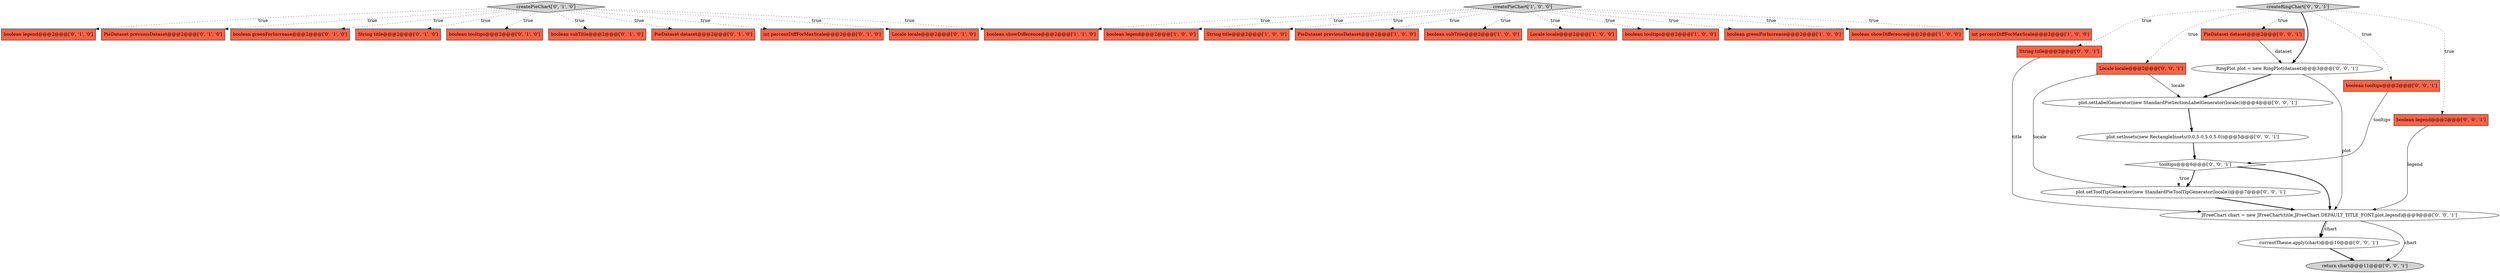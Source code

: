 digraph {
12 [style = filled, label = "boolean legend@@@2@@@['0', '1', '0']", fillcolor = tomato, shape = box image = "AAA0AAABBB2BBB"];
7 [style = filled, label = "boolean legend@@@2@@@['1', '0', '0']", fillcolor = tomato, shape = box image = "AAA0AAABBB1BBB"];
9 [style = filled, label = "String title@@@2@@@['1', '0', '0']", fillcolor = tomato, shape = box image = "AAA0AAABBB1BBB"];
25 [style = filled, label = "createRingChart['0', '0', '1']", fillcolor = lightgray, shape = diamond image = "AAA0AAABBB3BBB"];
29 [style = filled, label = "plot.setInsets(new RectangleInsets(0.0,5.0,5.0,5.0))@@@5@@@['0', '0', '1']", fillcolor = white, shape = ellipse image = "AAA0AAABBB3BBB"];
24 [style = filled, label = "String title@@@2@@@['0', '0', '1']", fillcolor = tomato, shape = box image = "AAA0AAABBB3BBB"];
21 [style = filled, label = "Locale locale@@@2@@@['0', '0', '1']", fillcolor = tomato, shape = box image = "AAA0AAABBB3BBB"];
16 [style = filled, label = "PieDataset previousDataset@@@2@@@['0', '1', '0']", fillcolor = tomato, shape = box image = "AAA0AAABBB2BBB"];
26 [style = filled, label = "currentTheme.apply(chart)@@@10@@@['0', '0', '1']", fillcolor = white, shape = ellipse image = "AAA0AAABBB3BBB"];
4 [style = filled, label = "PieDataset previousDataset@@@2@@@['1', '0', '0']", fillcolor = tomato, shape = box image = "AAA0AAABBB1BBB"];
15 [style = filled, label = "createPieChart['0', '1', '0']", fillcolor = lightgray, shape = diamond image = "AAA0AAABBB2BBB"];
8 [style = filled, label = "boolean subTitle@@@2@@@['1', '0', '0']", fillcolor = tomato, shape = box image = "AAA0AAABBB1BBB"];
20 [style = filled, label = "boolean greenForIncrease@@@2@@@['0', '1', '0']", fillcolor = tomato, shape = box image = "AAA0AAABBB2BBB"];
27 [style = filled, label = "return chart@@@11@@@['0', '0', '1']", fillcolor = lightgray, shape = ellipse image = "AAA0AAABBB3BBB"];
6 [style = filled, label = "Locale locale@@@2@@@['1', '0', '0']", fillcolor = tomato, shape = box image = "AAA0AAABBB1BBB"];
19 [style = filled, label = "String title@@@2@@@['0', '1', '0']", fillcolor = tomato, shape = box image = "AAA0AAABBB2BBB"];
0 [style = filled, label = "boolean tooltips@@@2@@@['1', '0', '0']", fillcolor = tomato, shape = box image = "AAA0AAABBB1BBB"];
13 [style = filled, label = "boolean tooltips@@@2@@@['0', '1', '0']", fillcolor = tomato, shape = box image = "AAA0AAABBB2BBB"];
2 [style = filled, label = "createPieChart['1', '0', '0']", fillcolor = lightgray, shape = diamond image = "AAA0AAABBB1BBB"];
3 [style = filled, label = "boolean greenForIncrease@@@2@@@['1', '0', '0']", fillcolor = tomato, shape = box image = "AAA0AAABBB1BBB"];
32 [style = filled, label = "RingPlot plot = new RingPlot(dataset)@@@3@@@['0', '0', '1']", fillcolor = white, shape = ellipse image = "AAA0AAABBB3BBB"];
34 [style = filled, label = "tooltips@@@6@@@['0', '0', '1']", fillcolor = white, shape = diamond image = "AAA0AAABBB3BBB"];
30 [style = filled, label = "JFreeChart chart = new JFreeChart(title,JFreeChart.DEFAULT_TITLE_FONT,plot,legend)@@@9@@@['0', '0', '1']", fillcolor = white, shape = ellipse image = "AAA0AAABBB3BBB"];
23 [style = filled, label = "boolean tooltips@@@2@@@['0', '0', '1']", fillcolor = tomato, shape = box image = "AAA0AAABBB3BBB"];
28 [style = filled, label = "PieDataset dataset@@@2@@@['0', '0', '1']", fillcolor = tomato, shape = box image = "AAA0AAABBB3BBB"];
33 [style = filled, label = "plot.setToolTipGenerator(new StandardPieToolTipGenerator(locale))@@@7@@@['0', '0', '1']", fillcolor = white, shape = ellipse image = "AAA0AAABBB3BBB"];
14 [style = filled, label = "boolean subTitle@@@2@@@['0', '1', '0']", fillcolor = tomato, shape = box image = "AAA0AAABBB2BBB"];
1 [style = filled, label = "boolean showDifference@@@2@@@['1', '0', '0']", fillcolor = tomato, shape = box image = "AAA0AAABBB1BBB"];
5 [style = filled, label = "int percentDiffForMaxScale@@@2@@@['1', '0', '0']", fillcolor = tomato, shape = box image = "AAA0AAABBB1BBB"];
31 [style = filled, label = "boolean legend@@@2@@@['0', '0', '1']", fillcolor = tomato, shape = box image = "AAA0AAABBB3BBB"];
22 [style = filled, label = "plot.setLabelGenerator(new StandardPieSectionLabelGenerator(locale))@@@4@@@['0', '0', '1']", fillcolor = white, shape = ellipse image = "AAA0AAABBB3BBB"];
18 [style = filled, label = "PieDataset dataset@@@2@@@['0', '1', '0']", fillcolor = tomato, shape = box image = "AAA0AAABBB2BBB"];
11 [style = filled, label = "int percentDiffForMaxScale@@@2@@@['0', '1', '0']", fillcolor = tomato, shape = box image = "AAA0AAABBB2BBB"];
17 [style = filled, label = "Locale locale@@@2@@@['0', '1', '0']", fillcolor = tomato, shape = box image = "AAA0AAABBB2BBB"];
10 [style = filled, label = "boolean showDifference@@@2@@@['1', '1', '0']", fillcolor = tomato, shape = box image = "AAA0AAABBB1BBB"];
15->17 [style = dotted, label="true"];
22->29 [style = bold, label=""];
15->19 [style = dotted, label="true"];
25->32 [style = bold, label=""];
30->26 [style = bold, label=""];
2->3 [style = dotted, label="true"];
2->4 [style = dotted, label="true"];
30->27 [style = solid, label="chart"];
15->13 [style = dotted, label="true"];
2->8 [style = dotted, label="true"];
2->9 [style = dotted, label="true"];
24->30 [style = solid, label="title"];
15->18 [style = dotted, label="true"];
2->5 [style = dotted, label="true"];
25->21 [style = dotted, label="true"];
31->30 [style = solid, label="legend"];
2->6 [style = dotted, label="true"];
15->11 [style = dotted, label="true"];
34->33 [style = bold, label=""];
21->22 [style = solid, label="locale"];
25->31 [style = dotted, label="true"];
26->27 [style = bold, label=""];
2->10 [style = dotted, label="true"];
25->28 [style = dotted, label="true"];
15->10 [style = dotted, label="true"];
2->1 [style = dotted, label="true"];
29->34 [style = bold, label=""];
30->26 [style = solid, label="chart"];
33->30 [style = bold, label=""];
21->33 [style = solid, label="locale"];
15->20 [style = dotted, label="true"];
25->24 [style = dotted, label="true"];
32->22 [style = bold, label=""];
15->16 [style = dotted, label="true"];
32->30 [style = solid, label="plot"];
34->33 [style = dotted, label="true"];
2->0 [style = dotted, label="true"];
28->32 [style = solid, label="dataset"];
15->14 [style = dotted, label="true"];
34->30 [style = bold, label=""];
25->23 [style = dotted, label="true"];
23->34 [style = solid, label="tooltips"];
2->7 [style = dotted, label="true"];
15->12 [style = dotted, label="true"];
}
